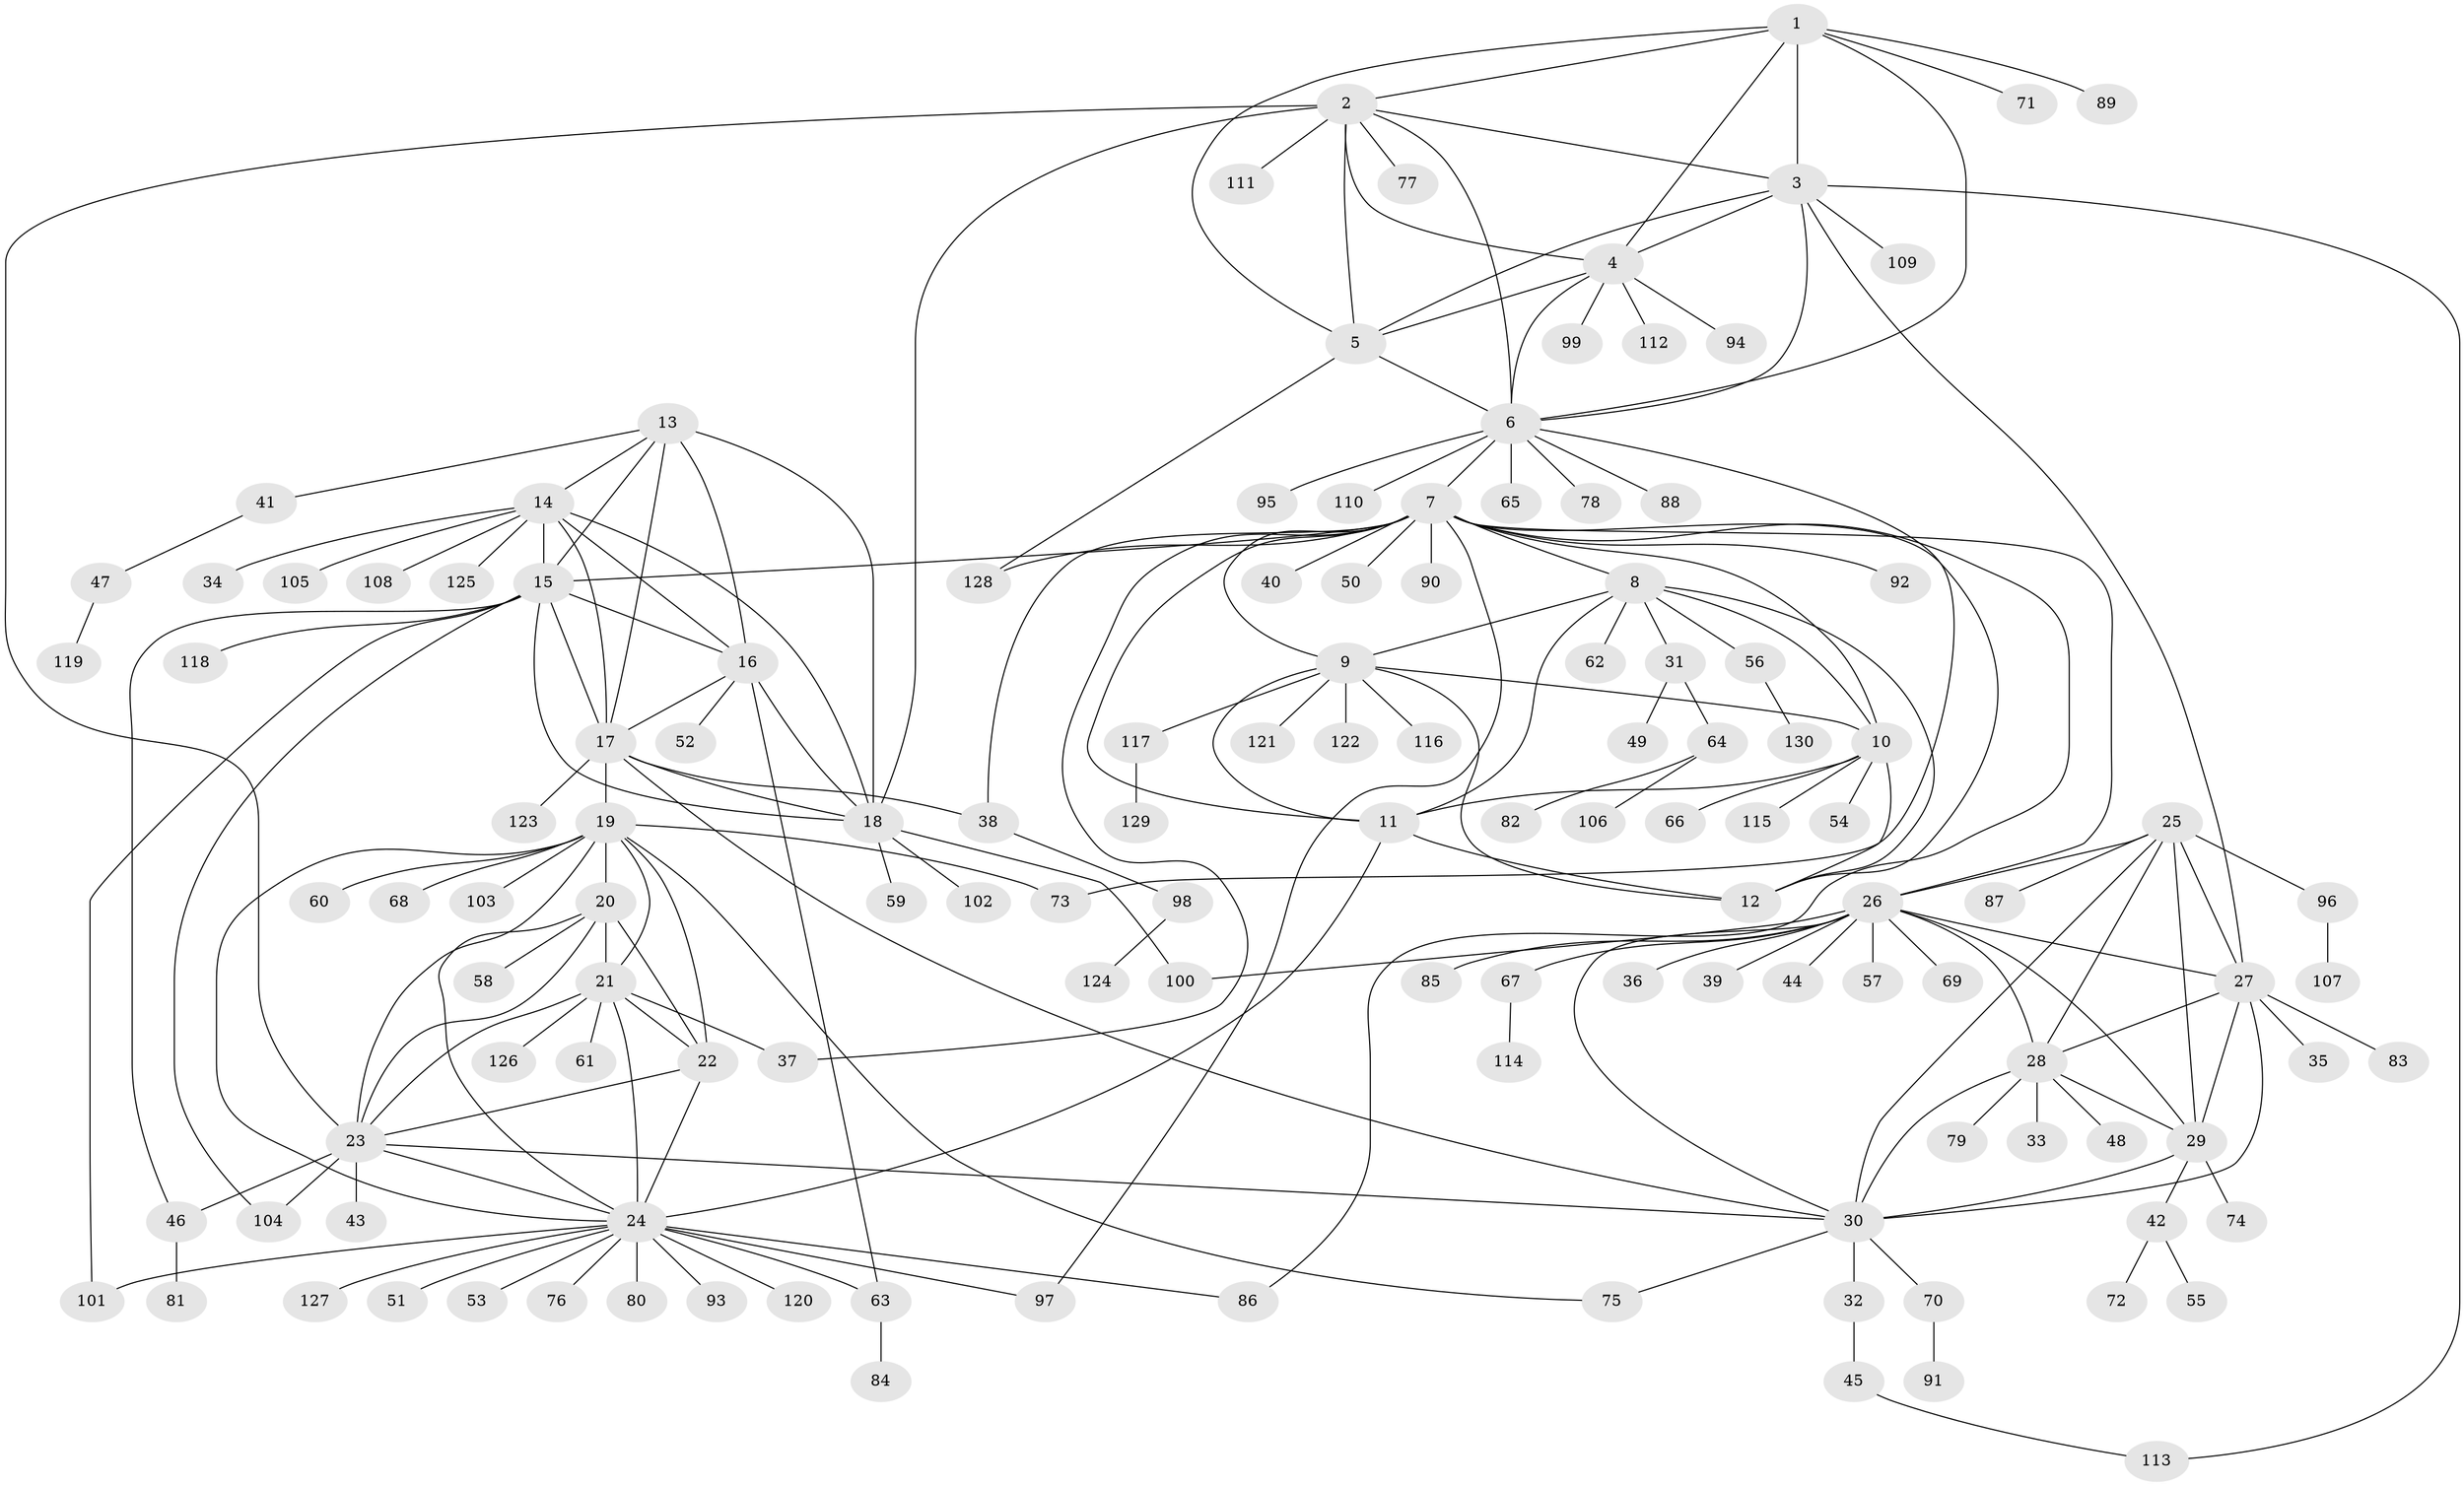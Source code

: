 // coarse degree distribution, {5: 0.01904761904761905, 8: 0.0380952380952381, 6: 0.02857142857142857, 10: 0.01904761904761905, 27: 0.009523809523809525, 7: 0.05714285714285714, 9: 0.02857142857142857, 3: 0.01904761904761905, 20: 0.009523809523809525, 4: 0.009523809523809525, 2: 0.1523809523809524, 1: 0.6095238095238096}
// Generated by graph-tools (version 1.1) at 2025/42/03/06/25 10:42:12]
// undirected, 130 vertices, 198 edges
graph export_dot {
graph [start="1"]
  node [color=gray90,style=filled];
  1;
  2;
  3;
  4;
  5;
  6;
  7;
  8;
  9;
  10;
  11;
  12;
  13;
  14;
  15;
  16;
  17;
  18;
  19;
  20;
  21;
  22;
  23;
  24;
  25;
  26;
  27;
  28;
  29;
  30;
  31;
  32;
  33;
  34;
  35;
  36;
  37;
  38;
  39;
  40;
  41;
  42;
  43;
  44;
  45;
  46;
  47;
  48;
  49;
  50;
  51;
  52;
  53;
  54;
  55;
  56;
  57;
  58;
  59;
  60;
  61;
  62;
  63;
  64;
  65;
  66;
  67;
  68;
  69;
  70;
  71;
  72;
  73;
  74;
  75;
  76;
  77;
  78;
  79;
  80;
  81;
  82;
  83;
  84;
  85;
  86;
  87;
  88;
  89;
  90;
  91;
  92;
  93;
  94;
  95;
  96;
  97;
  98;
  99;
  100;
  101;
  102;
  103;
  104;
  105;
  106;
  107;
  108;
  109;
  110;
  111;
  112;
  113;
  114;
  115;
  116;
  117;
  118;
  119;
  120;
  121;
  122;
  123;
  124;
  125;
  126;
  127;
  128;
  129;
  130;
  1 -- 2;
  1 -- 3;
  1 -- 4;
  1 -- 5;
  1 -- 6;
  1 -- 71;
  1 -- 89;
  2 -- 3;
  2 -- 4;
  2 -- 5;
  2 -- 6;
  2 -- 18;
  2 -- 23;
  2 -- 77;
  2 -- 111;
  3 -- 4;
  3 -- 5;
  3 -- 6;
  3 -- 27;
  3 -- 109;
  3 -- 113;
  4 -- 5;
  4 -- 6;
  4 -- 94;
  4 -- 99;
  4 -- 112;
  5 -- 6;
  5 -- 128;
  6 -- 7;
  6 -- 65;
  6 -- 73;
  6 -- 78;
  6 -- 88;
  6 -- 95;
  6 -- 110;
  7 -- 8;
  7 -- 9;
  7 -- 10;
  7 -- 11;
  7 -- 12;
  7 -- 15;
  7 -- 26;
  7 -- 37;
  7 -- 38;
  7 -- 40;
  7 -- 50;
  7 -- 86;
  7 -- 90;
  7 -- 92;
  7 -- 97;
  7 -- 128;
  8 -- 9;
  8 -- 10;
  8 -- 11;
  8 -- 12;
  8 -- 31;
  8 -- 56;
  8 -- 62;
  9 -- 10;
  9 -- 11;
  9 -- 12;
  9 -- 116;
  9 -- 117;
  9 -- 121;
  9 -- 122;
  10 -- 11;
  10 -- 12;
  10 -- 54;
  10 -- 66;
  10 -- 115;
  11 -- 12;
  11 -- 24;
  13 -- 14;
  13 -- 15;
  13 -- 16;
  13 -- 17;
  13 -- 18;
  13 -- 41;
  14 -- 15;
  14 -- 16;
  14 -- 17;
  14 -- 18;
  14 -- 34;
  14 -- 105;
  14 -- 108;
  14 -- 125;
  15 -- 16;
  15 -- 17;
  15 -- 18;
  15 -- 46;
  15 -- 101;
  15 -- 104;
  15 -- 118;
  16 -- 17;
  16 -- 18;
  16 -- 52;
  16 -- 63;
  17 -- 18;
  17 -- 19;
  17 -- 30;
  17 -- 38;
  17 -- 123;
  18 -- 59;
  18 -- 100;
  18 -- 102;
  19 -- 20;
  19 -- 21;
  19 -- 22;
  19 -- 23;
  19 -- 24;
  19 -- 60;
  19 -- 68;
  19 -- 73;
  19 -- 75;
  19 -- 103;
  20 -- 21;
  20 -- 22;
  20 -- 23;
  20 -- 24;
  20 -- 58;
  21 -- 22;
  21 -- 23;
  21 -- 24;
  21 -- 37;
  21 -- 61;
  21 -- 126;
  22 -- 23;
  22 -- 24;
  23 -- 24;
  23 -- 30;
  23 -- 43;
  23 -- 46;
  23 -- 104;
  24 -- 51;
  24 -- 53;
  24 -- 63;
  24 -- 76;
  24 -- 80;
  24 -- 86;
  24 -- 93;
  24 -- 97;
  24 -- 101;
  24 -- 120;
  24 -- 127;
  25 -- 26;
  25 -- 27;
  25 -- 28;
  25 -- 29;
  25 -- 30;
  25 -- 87;
  25 -- 96;
  26 -- 27;
  26 -- 28;
  26 -- 29;
  26 -- 30;
  26 -- 36;
  26 -- 39;
  26 -- 44;
  26 -- 57;
  26 -- 67;
  26 -- 69;
  26 -- 85;
  26 -- 100;
  27 -- 28;
  27 -- 29;
  27 -- 30;
  27 -- 35;
  27 -- 83;
  28 -- 29;
  28 -- 30;
  28 -- 33;
  28 -- 48;
  28 -- 79;
  29 -- 30;
  29 -- 42;
  29 -- 74;
  30 -- 32;
  30 -- 70;
  30 -- 75;
  31 -- 49;
  31 -- 64;
  32 -- 45;
  38 -- 98;
  41 -- 47;
  42 -- 55;
  42 -- 72;
  45 -- 113;
  46 -- 81;
  47 -- 119;
  56 -- 130;
  63 -- 84;
  64 -- 82;
  64 -- 106;
  67 -- 114;
  70 -- 91;
  96 -- 107;
  98 -- 124;
  117 -- 129;
}
